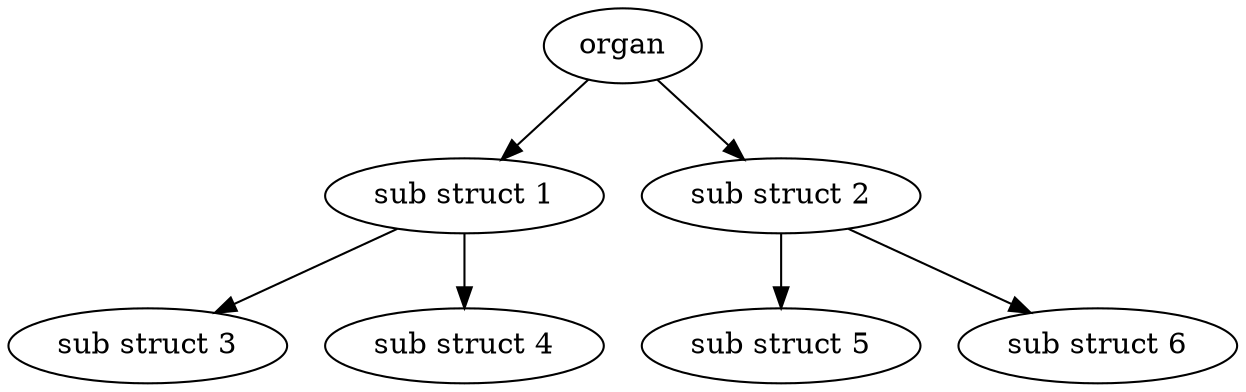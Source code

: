 digraph tree {    "organ";    "sub struct 1";    "sub struct 3";    "sub struct 4";    "sub struct 2";    "sub struct 5";    "sub struct 6";    "organ" -> "sub struct 1";    "organ" -> "sub struct 2";    "sub struct 1" -> "sub struct 3";    "sub struct 1" -> "sub struct 4";    "sub struct 2" -> "sub struct 5";    "sub struct 2" -> "sub struct 6";}